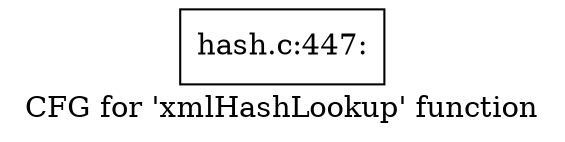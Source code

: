 digraph "CFG for 'xmlHashLookup' function" {
	label="CFG for 'xmlHashLookup' function";

	Node0x3d20af0 [shape=record,label="{hash.c:447:}"];
}
